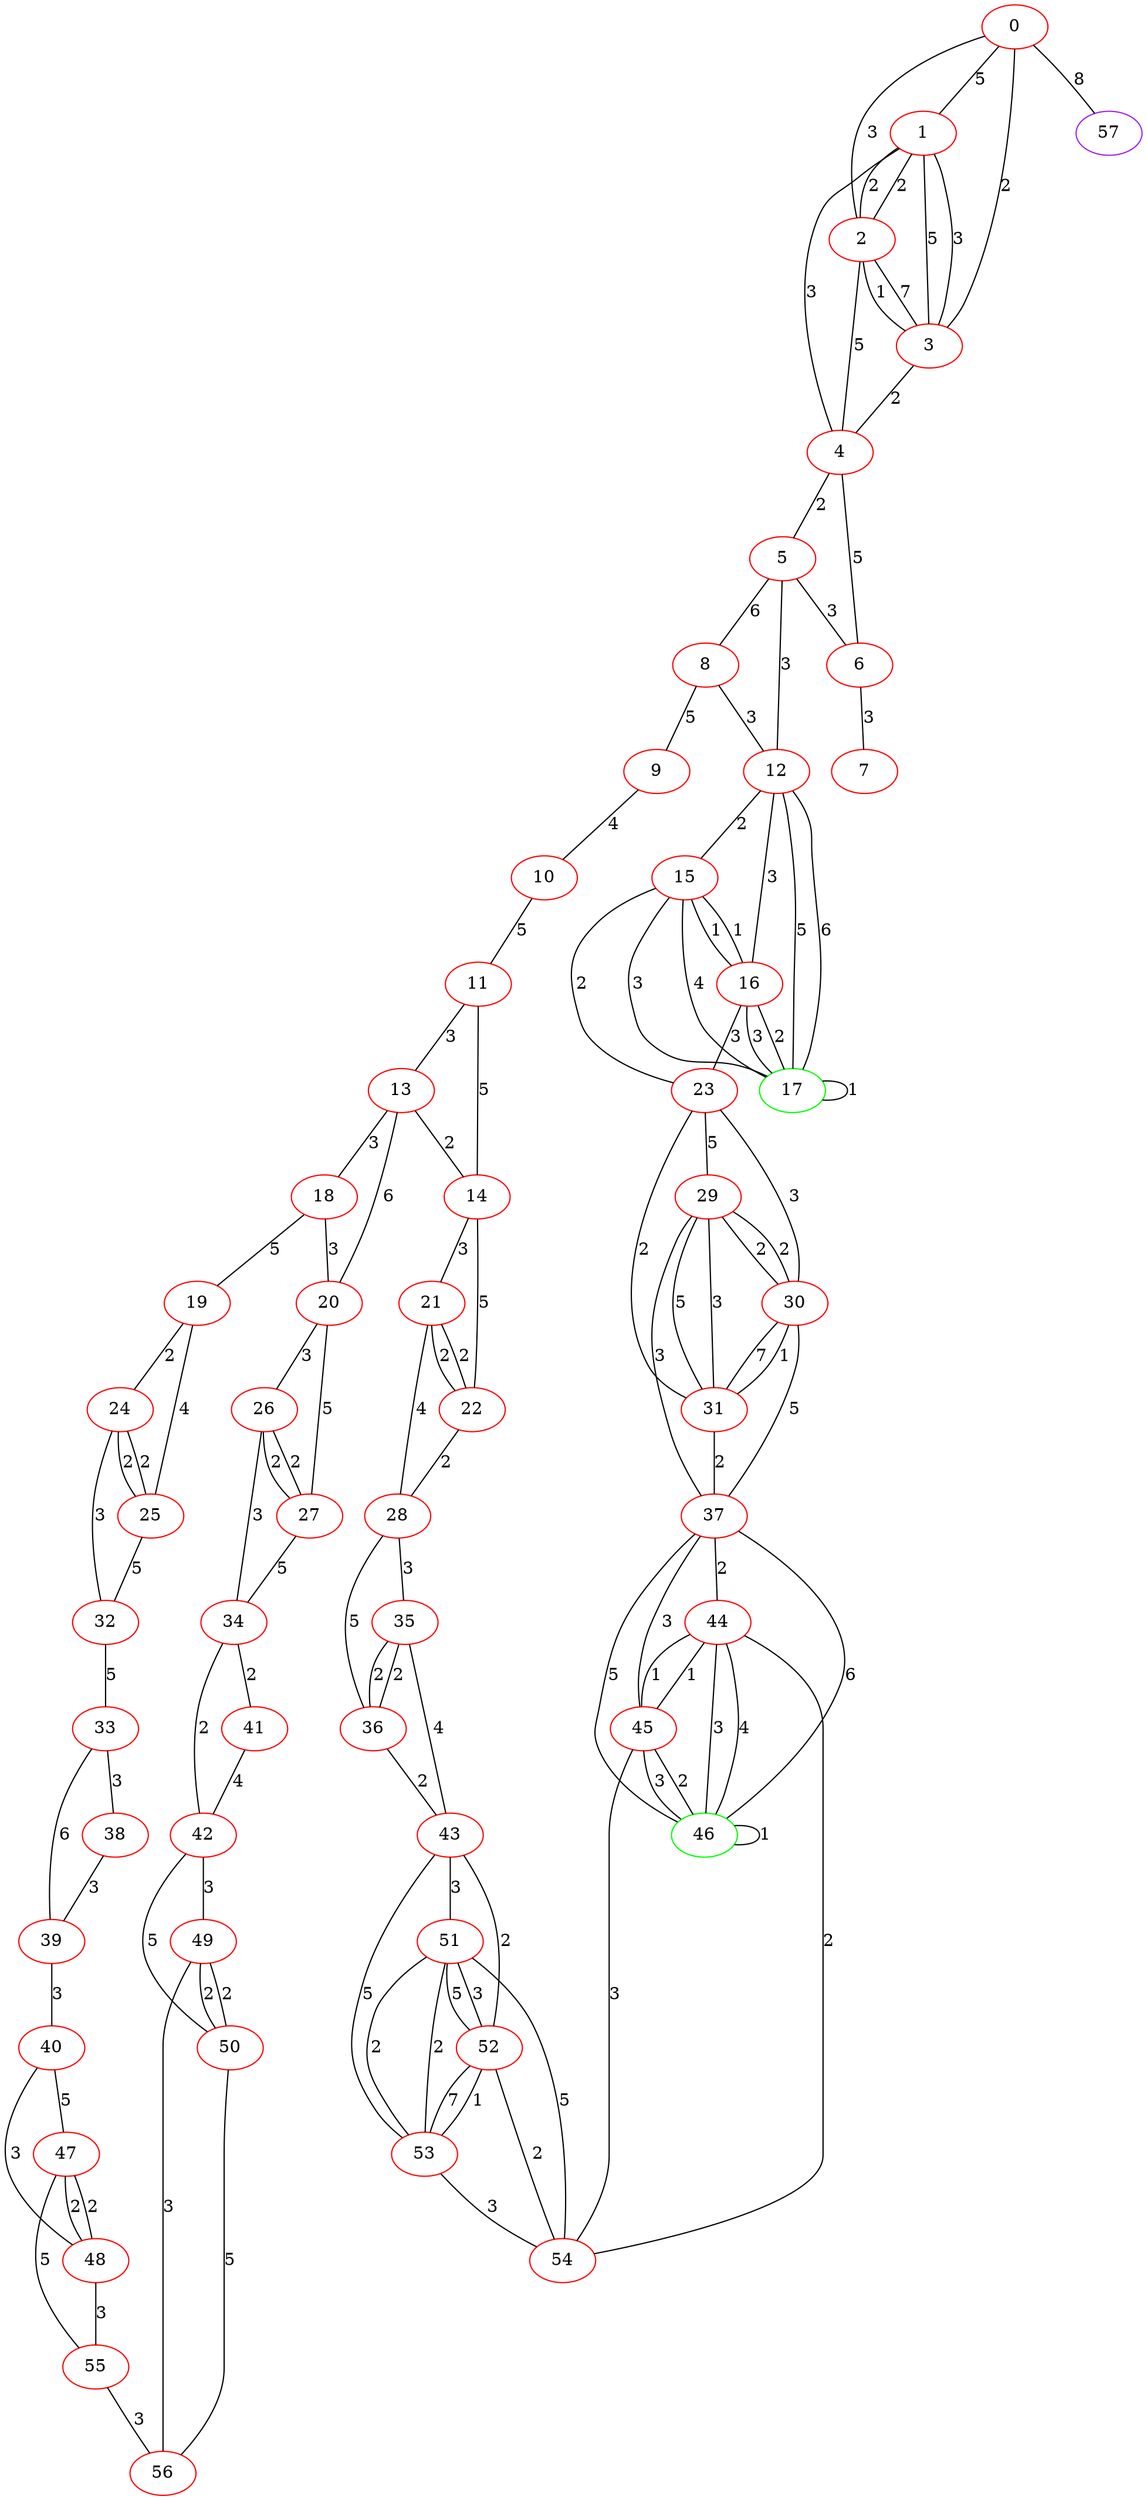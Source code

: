 graph "" {
0 [color=red, weight=1];
1 [color=red, weight=1];
2 [color=red, weight=1];
3 [color=red, weight=1];
4 [color=red, weight=1];
5 [color=red, weight=1];
6 [color=red, weight=1];
7 [color=red, weight=1];
8 [color=red, weight=1];
9 [color=red, weight=1];
10 [color=red, weight=1];
11 [color=red, weight=1];
12 [color=red, weight=1];
13 [color=red, weight=1];
14 [color=red, weight=1];
15 [color=red, weight=1];
16 [color=red, weight=1];
17 [color=green, weight=2];
18 [color=red, weight=1];
19 [color=red, weight=1];
20 [color=red, weight=1];
21 [color=red, weight=1];
22 [color=red, weight=1];
23 [color=red, weight=1];
24 [color=red, weight=1];
25 [color=red, weight=1];
26 [color=red, weight=1];
27 [color=red, weight=1];
28 [color=red, weight=1];
29 [color=red, weight=1];
30 [color=red, weight=1];
31 [color=red, weight=1];
32 [color=red, weight=1];
33 [color=red, weight=1];
34 [color=red, weight=1];
35 [color=red, weight=1];
36 [color=red, weight=1];
37 [color=red, weight=1];
38 [color=red, weight=1];
39 [color=red, weight=1];
40 [color=red, weight=1];
41 [color=red, weight=1];
42 [color=red, weight=1];
43 [color=red, weight=1];
44 [color=red, weight=1];
45 [color=red, weight=1];
46 [color=green, weight=2];
47 [color=red, weight=1];
48 [color=red, weight=1];
49 [color=red, weight=1];
50 [color=red, weight=1];
51 [color=red, weight=1];
52 [color=red, weight=1];
53 [color=red, weight=1];
54 [color=red, weight=1];
55 [color=red, weight=1];
56 [color=red, weight=1];
57 [color=purple, weight=4];
0 -- 1  [key=0, label=5];
0 -- 2  [key=0, label=3];
0 -- 3  [key=0, label=2];
0 -- 57  [key=0, label=8];
1 -- 2  [key=0, label=2];
1 -- 2  [key=1, label=2];
1 -- 3  [key=0, label=5];
1 -- 3  [key=1, label=3];
1 -- 4  [key=0, label=3];
2 -- 3  [key=0, label=7];
2 -- 3  [key=1, label=1];
2 -- 4  [key=0, label=5];
3 -- 4  [key=0, label=2];
4 -- 5  [key=0, label=2];
4 -- 6  [key=0, label=5];
5 -- 8  [key=0, label=6];
5 -- 12  [key=0, label=3];
5 -- 6  [key=0, label=3];
6 -- 7  [key=0, label=3];
8 -- 9  [key=0, label=5];
8 -- 12  [key=0, label=3];
9 -- 10  [key=0, label=4];
10 -- 11  [key=0, label=5];
11 -- 13  [key=0, label=3];
11 -- 14  [key=0, label=5];
12 -- 16  [key=0, label=3];
12 -- 17  [key=0, label=5];
12 -- 17  [key=1, label=6];
12 -- 15  [key=0, label=2];
13 -- 18  [key=0, label=3];
13 -- 20  [key=0, label=6];
13 -- 14  [key=0, label=2];
14 -- 22  [key=0, label=5];
14 -- 21  [key=0, label=3];
15 -- 16  [key=0, label=1];
15 -- 16  [key=1, label=1];
15 -- 17  [key=0, label=3];
15 -- 17  [key=1, label=4];
15 -- 23  [key=0, label=2];
16 -- 17  [key=0, label=2];
16 -- 17  [key=1, label=3];
16 -- 23  [key=0, label=3];
17 -- 17  [key=0, label=1];
18 -- 19  [key=0, label=5];
18 -- 20  [key=0, label=3];
19 -- 24  [key=0, label=2];
19 -- 25  [key=0, label=4];
20 -- 26  [key=0, label=3];
20 -- 27  [key=0, label=5];
21 -- 28  [key=0, label=4];
21 -- 22  [key=0, label=2];
21 -- 22  [key=1, label=2];
22 -- 28  [key=0, label=2];
23 -- 29  [key=0, label=5];
23 -- 30  [key=0, label=3];
23 -- 31  [key=0, label=2];
24 -- 32  [key=0, label=3];
24 -- 25  [key=0, label=2];
24 -- 25  [key=1, label=2];
25 -- 32  [key=0, label=5];
26 -- 34  [key=0, label=3];
26 -- 27  [key=0, label=2];
26 -- 27  [key=1, label=2];
27 -- 34  [key=0, label=5];
28 -- 35  [key=0, label=3];
28 -- 36  [key=0, label=5];
29 -- 37  [key=0, label=3];
29 -- 30  [key=0, label=2];
29 -- 30  [key=1, label=2];
29 -- 31  [key=0, label=5];
29 -- 31  [key=1, label=3];
30 -- 37  [key=0, label=5];
30 -- 31  [key=0, label=7];
30 -- 31  [key=1, label=1];
31 -- 37  [key=0, label=2];
32 -- 33  [key=0, label=5];
33 -- 38  [key=0, label=3];
33 -- 39  [key=0, label=6];
34 -- 41  [key=0, label=2];
34 -- 42  [key=0, label=2];
35 -- 43  [key=0, label=4];
35 -- 36  [key=0, label=2];
35 -- 36  [key=1, label=2];
36 -- 43  [key=0, label=2];
37 -- 44  [key=0, label=2];
37 -- 45  [key=0, label=3];
37 -- 46  [key=0, label=5];
37 -- 46  [key=1, label=6];
38 -- 39  [key=0, label=3];
39 -- 40  [key=0, label=3];
40 -- 48  [key=0, label=3];
40 -- 47  [key=0, label=5];
41 -- 42  [key=0, label=4];
42 -- 49  [key=0, label=3];
42 -- 50  [key=0, label=5];
43 -- 51  [key=0, label=3];
43 -- 52  [key=0, label=2];
43 -- 53  [key=0, label=5];
44 -- 54  [key=0, label=2];
44 -- 46  [key=0, label=3];
44 -- 46  [key=1, label=4];
44 -- 45  [key=0, label=1];
44 -- 45  [key=1, label=1];
45 -- 54  [key=0, label=3];
45 -- 46  [key=0, label=2];
45 -- 46  [key=1, label=3];
46 -- 46  [key=0, label=1];
47 -- 48  [key=0, label=2];
47 -- 48  [key=1, label=2];
47 -- 55  [key=0, label=5];
48 -- 55  [key=0, label=3];
49 -- 56  [key=0, label=3];
49 -- 50  [key=0, label=2];
49 -- 50  [key=1, label=2];
50 -- 56  [key=0, label=5];
51 -- 52  [key=0, label=3];
51 -- 52  [key=1, label=5];
51 -- 53  [key=0, label=2];
51 -- 53  [key=1, label=2];
51 -- 54  [key=0, label=5];
52 -- 53  [key=0, label=1];
52 -- 53  [key=1, label=7];
52 -- 54  [key=0, label=2];
53 -- 54  [key=0, label=3];
55 -- 56  [key=0, label=3];
}
